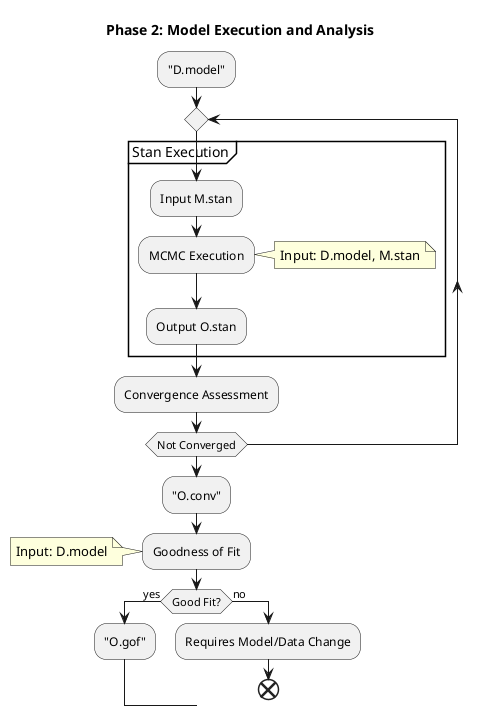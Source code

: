 @startuml
title Phase 2: Model Execution and Analysis

' Input from Phase 1
:"D.model";

repeat
  partition "Stan Execution" {
    :Input M.stan;
    :MCMC Execution;
    note right
      Input: D.model, M.stan
    end note
    :Output O.stan;
  }
  :Convergence Assessment;
repeat while (Not Converged)

:"O.conv";

:Goodness of Fit;
note left: Input: D.model

if (Good Fit?) then (yes)
  :"O.gof";
  ' This output connects to Phase 3
else (no)
  ' This loops back to "Data Preparation" in Phase 1
  :Requires Model/Data Change;
  end
endif

@enduml